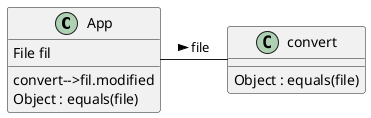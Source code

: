 
@startuml
class App {
  {field} File fil
  {method} convert-->fil.modified
  Object : equals(file)

}
class convert{
  Object : equals(file)
}
class App
App - convert : file >

@enduml

